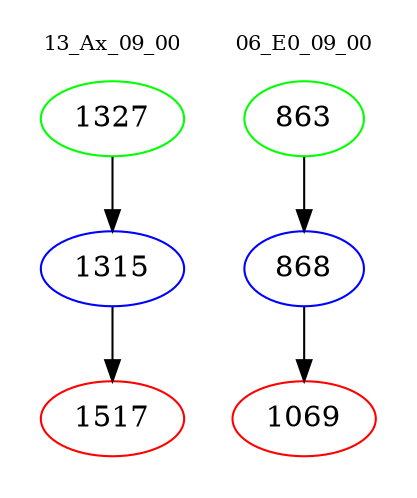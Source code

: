 digraph{
subgraph cluster_0 {
color = white
label = "13_Ax_09_00";
fontsize=10;
T0_1327 [label="1327", color="green"]
T0_1327 -> T0_1315 [color="black"]
T0_1315 [label="1315", color="blue"]
T0_1315 -> T0_1517 [color="black"]
T0_1517 [label="1517", color="red"]
}
subgraph cluster_1 {
color = white
label = "06_E0_09_00";
fontsize=10;
T1_863 [label="863", color="green"]
T1_863 -> T1_868 [color="black"]
T1_868 [label="868", color="blue"]
T1_868 -> T1_1069 [color="black"]
T1_1069 [label="1069", color="red"]
}
}
